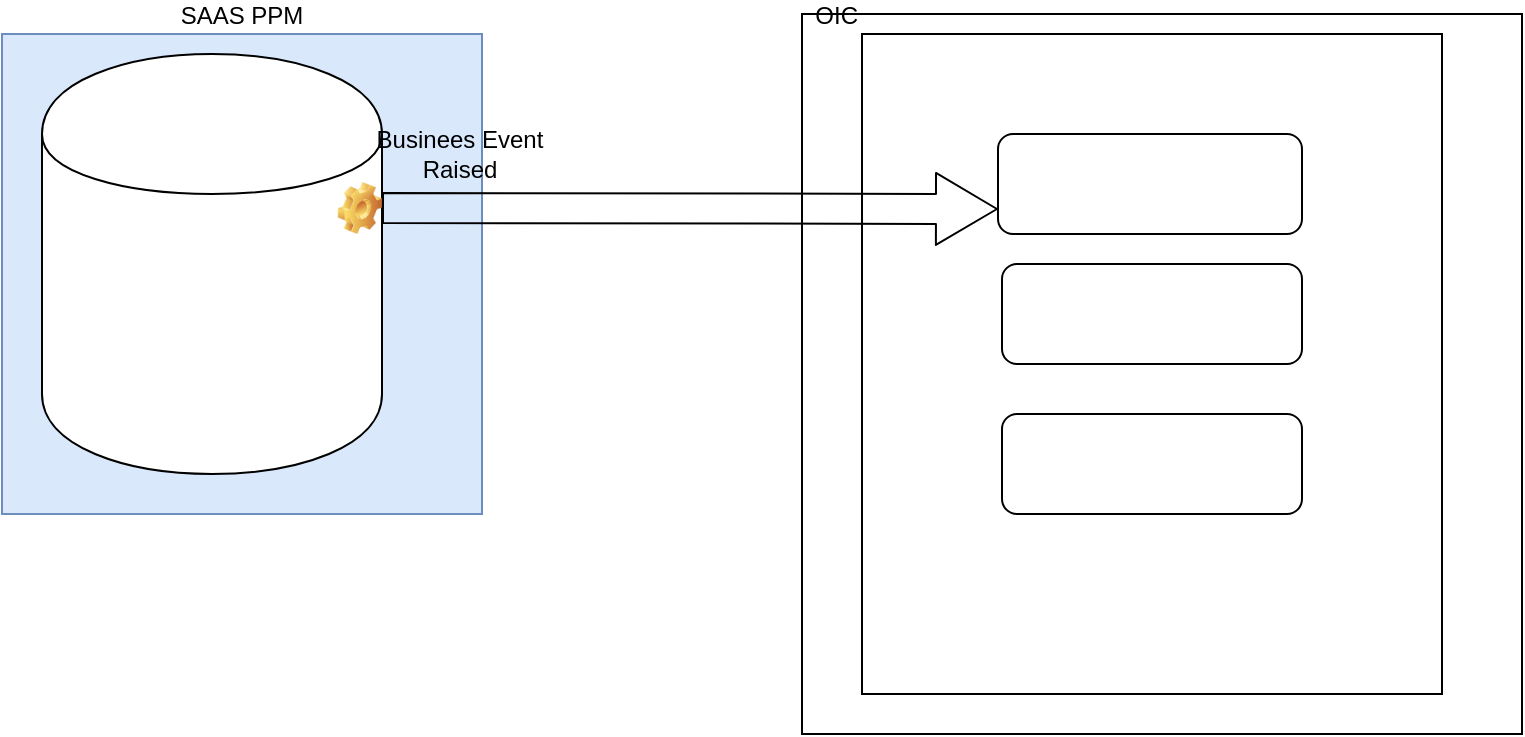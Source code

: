 <mxfile version="13.3.9" type="github"><diagram id="2S6xa-oP6ubU3DYtvKby" name="Page-1"><mxGraphModel dx="868" dy="429" grid="1" gridSize="10" guides="1" tooltips="1" connect="1" arrows="1" fold="1" page="1" pageScale="1" pageWidth="850" pageHeight="1100" math="0" shadow="0"><root><mxCell id="0"/><mxCell id="1" parent="0"/><mxCell id="avPGOI1gvJb8a-HJLYZR-4" value="" style="whiteSpace=wrap;html=1;aspect=fixed;" vertex="1" parent="1"><mxGeometry x="530" y="40" width="360" height="360" as="geometry"/></mxCell><mxCell id="avPGOI1gvJb8a-HJLYZR-2" value="SAAS PPM" style="whiteSpace=wrap;html=1;aspect=fixed;labelPosition=center;verticalLabelPosition=top;align=center;verticalAlign=bottom;fillColor=#dae8fc;strokeColor=#6c8ebf;" vertex="1" parent="1"><mxGeometry x="130" y="50" width="240" height="240" as="geometry"/></mxCell><mxCell id="avPGOI1gvJb8a-HJLYZR-5" value="" style="shape=cylinder;whiteSpace=wrap;html=1;boundedLbl=1;backgroundOutline=1;" vertex="1" parent="1"><mxGeometry x="150" y="60" width="170" height="210" as="geometry"/></mxCell><mxCell id="avPGOI1gvJb8a-HJLYZR-6" value="OIC" style="rounded=0;whiteSpace=wrap;html=1;labelPosition=left;verticalLabelPosition=top;align=right;verticalAlign=bottom;" vertex="1" parent="1"><mxGeometry x="560" y="50" width="290" height="330" as="geometry"/></mxCell><mxCell id="avPGOI1gvJb8a-HJLYZR-7" value="" style="rounded=1;whiteSpace=wrap;html=1;" vertex="1" parent="1"><mxGeometry x="628" y="100" width="152" height="50" as="geometry"/></mxCell><mxCell id="avPGOI1gvJb8a-HJLYZR-10" value="" style="rounded=1;whiteSpace=wrap;html=1;" vertex="1" parent="1"><mxGeometry x="630" y="165" width="150" height="50" as="geometry"/></mxCell><mxCell id="avPGOI1gvJb8a-HJLYZR-13" value="" style="shape=image;html=1;verticalLabelPosition=bottom;verticalAlign=top;imageAspect=1;aspect=fixed;image=img/clipart/Gear_128x128.png" vertex="1" parent="1"><mxGeometry x="297.84" y="124" width="22.16" height="26" as="geometry"/></mxCell><mxCell id="avPGOI1gvJb8a-HJLYZR-20" value="" style="rounded=1;whiteSpace=wrap;html=1;" vertex="1" parent="1"><mxGeometry x="630" y="240" width="150" height="50" as="geometry"/></mxCell><mxCell id="avPGOI1gvJb8a-HJLYZR-21" value="Businees Event Raised " style="text;html=1;strokeColor=none;fillColor=none;align=center;verticalAlign=middle;whiteSpace=wrap;rounded=0;" vertex="1" parent="1"><mxGeometry x="310" y="100" width="97.84" height="20" as="geometry"/></mxCell><mxCell id="avPGOI1gvJb8a-HJLYZR-18" value="" style="shape=flexArrow;endArrow=classic;html=1;width=15;endSize=9.84;entryX=0;entryY=0.75;entryDx=0;entryDy=0;exitX=1;exitY=0.5;exitDx=0;exitDy=0;" edge="1" parent="1" source="avPGOI1gvJb8a-HJLYZR-13" target="avPGOI1gvJb8a-HJLYZR-7"><mxGeometry width="50" height="50" relative="1" as="geometry"><mxPoint x="330" y="138" as="sourcePoint"/><mxPoint x="400" y="140" as="targetPoint"/></mxGeometry></mxCell></root></mxGraphModel></diagram></mxfile>